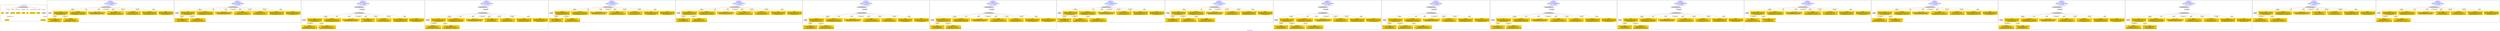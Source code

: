 digraph n0 {
fontcolor="blue"
remincross="true"
label="s29-gilcrease.csv"
subgraph cluster_0 {
label="1-correct model"
n2[style="filled",color="white",fillcolor="lightgray",label="CulturalHeritageObject1"];
n3[shape="plaintext",style="filled",fillcolor="gold",label="Dated"];
n4[style="filled",color="white",fillcolor="lightgray",label="Person1"];
n5[shape="plaintext",style="filled",fillcolor="gold",label="Description"];
n6[shape="plaintext",style="filled",fillcolor="gold",label="Dimensions"];
n7[shape="plaintext",style="filled",fillcolor="gold",label="Medium"];
n8[shape="plaintext",style="filled",fillcolor="gold",label="Title"];
n9[shape="plaintext",style="filled",fillcolor="gold",label="Object Number"];
n10[shape="plaintext",style="filled",fillcolor="gold",label="ObjectID"];
n11[style="filled",color="white",fillcolor="lightgray",label="Concept1"];
n12[shape="plaintext",style="filled",fillcolor="gold",label="Alpha Sort"];
n13[shape="plaintext",style="filled",fillcolor="gold",label="Classification"];
}
subgraph cluster_1 {
label="candidate 0\nlink coherence:1.0\nnode coherence:1.0\nconfidence:0.46921935868046977\nmapping score:0.6193694158564529\ncost:9.99979\n-precision:0.7-recall:0.64"
n15[style="filled",color="white",fillcolor="lightgray",label="CulturalHeritageObject1"];
n16[style="filled",color="white",fillcolor="lightgray",label="Person1"];
n17[shape="plaintext",style="filled",fillcolor="gold",label="Title\n[CulturalHeritageObject,description,0.34]\n[CulturalHeritageObject,title,0.314]\n[Person,biographicalInformation,0.263]\n[Concept,prefLabel,0.084]"];
n18[shape="plaintext",style="filled",fillcolor="gold",label="Dimensions\n[CulturalHeritageObject,extent,0.74]\n[CulturalHeritageObject,accessionNumber,0.112]\n[CulturalHeritageObject,description,0.08]\n[CulturalHeritageObject,medium,0.068]"];
n19[shape="plaintext",style="filled",fillcolor="gold",label="Object Number\n[CulturalHeritageObject,accessionNumber,0.521]\n[CulturalHeritageObject,extent,0.295]\n[Person,biographicalInformation,0.184]"];
n20[shape="plaintext",style="filled",fillcolor="gold",label="ObjectID\n[CulturalHeritageObject,created,0.443]\n[Person,dateOfDeath,0.314]\n[CulturalHeritageObject,accessionNumber,0.162]\n[CulturalHeritageObject,description,0.08]"];
n21[shape="plaintext",style="filled",fillcolor="gold",label="Dated\n[CulturalHeritageObject,created,0.364]\n[Person,dateOfBirth,0.3]\n[Person,dateOfDeath,0.246]\n[Person,biographicalInformation,0.091]"];
n22[shape="plaintext",style="filled",fillcolor="gold",label="Alpha Sort\n[Person,nameOfThePerson,0.472]\n[Document,classLink,0.221]\n[CulturalHeritageObject,provenance,0.176]\n[CulturalHeritageObject,description,0.132]"];
n23[shape="plaintext",style="filled",fillcolor="gold",label="Classification\n[Concept,prefLabel,0.321]\n[CulturalHeritageObject,provenance,0.272]\n[Document,classLink,0.219]\n[Person,biographicalInformation,0.188]"];
n24[shape="plaintext",style="filled",fillcolor="gold",label="Description\n[CulturalHeritageObject,description,0.374]\n[Person,biographicalInformation,0.255]\n[CulturalHeritageObject,title,0.234]\n[CulturalHeritageObject,medium,0.138]"];
n25[shape="plaintext",style="filled",fillcolor="gold",label="Medium\n[CulturalHeritageObject,medium,0.787]\n[CulturalHeritageObject,description,0.09]\n[Person,biographicalInformation,0.066]\n[Concept,prefLabel,0.057]"];
}
subgraph cluster_2 {
label="candidate 1\nlink coherence:1.0\nnode coherence:1.0\nconfidence:0.46921935868046977\nmapping score:0.6193694158564529\ncost:9.99999\n-precision:0.6-recall:0.55"
n27[style="filled",color="white",fillcolor="lightgray",label="CulturalHeritageObject1"];
n28[style="filled",color="white",fillcolor="lightgray",label="Person2"];
n29[shape="plaintext",style="filled",fillcolor="gold",label="Title\n[CulturalHeritageObject,description,0.34]\n[CulturalHeritageObject,title,0.314]\n[Person,biographicalInformation,0.263]\n[Concept,prefLabel,0.084]"];
n30[shape="plaintext",style="filled",fillcolor="gold",label="Dimensions\n[CulturalHeritageObject,extent,0.74]\n[CulturalHeritageObject,accessionNumber,0.112]\n[CulturalHeritageObject,description,0.08]\n[CulturalHeritageObject,medium,0.068]"];
n31[shape="plaintext",style="filled",fillcolor="gold",label="Object Number\n[CulturalHeritageObject,accessionNumber,0.521]\n[CulturalHeritageObject,extent,0.295]\n[Person,biographicalInformation,0.184]"];
n32[shape="plaintext",style="filled",fillcolor="gold",label="ObjectID\n[CulturalHeritageObject,created,0.443]\n[Person,dateOfDeath,0.314]\n[CulturalHeritageObject,accessionNumber,0.162]\n[CulturalHeritageObject,description,0.08]"];
n33[shape="plaintext",style="filled",fillcolor="gold",label="Dated\n[CulturalHeritageObject,created,0.364]\n[Person,dateOfBirth,0.3]\n[Person,dateOfDeath,0.246]\n[Person,biographicalInformation,0.091]"];
n34[shape="plaintext",style="filled",fillcolor="gold",label="Alpha Sort\n[Person,nameOfThePerson,0.472]\n[Document,classLink,0.221]\n[CulturalHeritageObject,provenance,0.176]\n[CulturalHeritageObject,description,0.132]"];
n35[shape="plaintext",style="filled",fillcolor="gold",label="Classification\n[Concept,prefLabel,0.321]\n[CulturalHeritageObject,provenance,0.272]\n[Document,classLink,0.219]\n[Person,biographicalInformation,0.188]"];
n36[shape="plaintext",style="filled",fillcolor="gold",label="Description\n[CulturalHeritageObject,description,0.374]\n[Person,biographicalInformation,0.255]\n[CulturalHeritageObject,title,0.234]\n[CulturalHeritageObject,medium,0.138]"];
n37[shape="plaintext",style="filled",fillcolor="gold",label="Medium\n[CulturalHeritageObject,medium,0.787]\n[CulturalHeritageObject,description,0.09]\n[Person,biographicalInformation,0.066]\n[Concept,prefLabel,0.057]"];
}
subgraph cluster_3 {
label="candidate 10\nlink coherence:1.0\nnode coherence:1.0\nconfidence:0.46197208492110775\nmapping score:0.6169536579366656\ncost:10.99962\n-precision:0.73-recall:0.73"
n39[style="filled",color="white",fillcolor="lightgray",label="CulturalHeritageObject1"];
n40[style="filled",color="white",fillcolor="lightgray",label="Person1"];
n41[style="filled",color="white",fillcolor="lightgray",label="EuropeanaAggregation1"];
n42[shape="plaintext",style="filled",fillcolor="gold",label="Title\n[CulturalHeritageObject,description,0.34]\n[CulturalHeritageObject,title,0.314]\n[Person,biographicalInformation,0.263]\n[Concept,prefLabel,0.084]"];
n43[shape="plaintext",style="filled",fillcolor="gold",label="Dimensions\n[CulturalHeritageObject,extent,0.74]\n[CulturalHeritageObject,accessionNumber,0.112]\n[CulturalHeritageObject,description,0.08]\n[CulturalHeritageObject,medium,0.068]"];
n44[shape="plaintext",style="filled",fillcolor="gold",label="Object Number\n[CulturalHeritageObject,accessionNumber,0.521]\n[CulturalHeritageObject,extent,0.295]\n[Person,biographicalInformation,0.184]"];
n45[shape="plaintext",style="filled",fillcolor="gold",label="Dated\n[CulturalHeritageObject,created,0.364]\n[Person,dateOfBirth,0.3]\n[Person,dateOfDeath,0.246]\n[Person,biographicalInformation,0.091]"];
n46[shape="plaintext",style="filled",fillcolor="gold",label="Alpha Sort\n[Person,nameOfThePerson,0.472]\n[Document,classLink,0.221]\n[CulturalHeritageObject,provenance,0.176]\n[CulturalHeritageObject,description,0.132]"];
n47[shape="plaintext",style="filled",fillcolor="gold",label="Classification\n[Concept,prefLabel,0.321]\n[CulturalHeritageObject,provenance,0.272]\n[Document,classLink,0.219]\n[Person,biographicalInformation,0.188]"];
n48[shape="plaintext",style="filled",fillcolor="gold",label="Description\n[CulturalHeritageObject,description,0.374]\n[Person,biographicalInformation,0.255]\n[CulturalHeritageObject,title,0.234]\n[CulturalHeritageObject,medium,0.138]"];
n49[shape="plaintext",style="filled",fillcolor="gold",label="Medium\n[CulturalHeritageObject,medium,0.787]\n[CulturalHeritageObject,description,0.09]\n[Person,biographicalInformation,0.066]\n[Concept,prefLabel,0.057]"];
n50[shape="plaintext",style="filled",fillcolor="gold",label="ObjectID\n[CulturalHeritageObject,created,0.443]\n[Person,dateOfDeath,0.314]\n[CulturalHeritageObject,accessionNumber,0.162]\n[CulturalHeritageObject,description,0.08]"];
}
subgraph cluster_4 {
label="candidate 11\nlink coherence:1.0\nnode coherence:1.0\nconfidence:0.46197208492110775\nmapping score:0.6169536579366656\ncost:10.99982\n-precision:0.64-recall:0.64"
n52[style="filled",color="white",fillcolor="lightgray",label="CulturalHeritageObject1"];
n53[style="filled",color="white",fillcolor="lightgray",label="Person2"];
n54[style="filled",color="white",fillcolor="lightgray",label="EuropeanaAggregation1"];
n55[shape="plaintext",style="filled",fillcolor="gold",label="Title\n[CulturalHeritageObject,description,0.34]\n[CulturalHeritageObject,title,0.314]\n[Person,biographicalInformation,0.263]\n[Concept,prefLabel,0.084]"];
n56[shape="plaintext",style="filled",fillcolor="gold",label="Dimensions\n[CulturalHeritageObject,extent,0.74]\n[CulturalHeritageObject,accessionNumber,0.112]\n[CulturalHeritageObject,description,0.08]\n[CulturalHeritageObject,medium,0.068]"];
n57[shape="plaintext",style="filled",fillcolor="gold",label="Object Number\n[CulturalHeritageObject,accessionNumber,0.521]\n[CulturalHeritageObject,extent,0.295]\n[Person,biographicalInformation,0.184]"];
n58[shape="plaintext",style="filled",fillcolor="gold",label="Dated\n[CulturalHeritageObject,created,0.364]\n[Person,dateOfBirth,0.3]\n[Person,dateOfDeath,0.246]\n[Person,biographicalInformation,0.091]"];
n59[shape="plaintext",style="filled",fillcolor="gold",label="Alpha Sort\n[Person,nameOfThePerson,0.472]\n[Document,classLink,0.221]\n[CulturalHeritageObject,provenance,0.176]\n[CulturalHeritageObject,description,0.132]"];
n60[shape="plaintext",style="filled",fillcolor="gold",label="Classification\n[Concept,prefLabel,0.321]\n[CulturalHeritageObject,provenance,0.272]\n[Document,classLink,0.219]\n[Person,biographicalInformation,0.188]"];
n61[shape="plaintext",style="filled",fillcolor="gold",label="Description\n[CulturalHeritageObject,description,0.374]\n[Person,biographicalInformation,0.255]\n[CulturalHeritageObject,title,0.234]\n[CulturalHeritageObject,medium,0.138]"];
n62[shape="plaintext",style="filled",fillcolor="gold",label="ObjectID\n[CulturalHeritageObject,created,0.443]\n[Person,dateOfDeath,0.314]\n[CulturalHeritageObject,accessionNumber,0.162]\n[CulturalHeritageObject,description,0.08]"];
n63[shape="plaintext",style="filled",fillcolor="gold",label="Medium\n[CulturalHeritageObject,medium,0.787]\n[CulturalHeritageObject,description,0.09]\n[Person,biographicalInformation,0.066]\n[Concept,prefLabel,0.057]"];
}
subgraph cluster_5 {
label="candidate 12\nlink coherence:1.0\nnode coherence:1.0\nconfidence:0.45648378528662675\nmapping score:0.6151242247251719\ncost:9.99979\n-precision:0.5-recall:0.45"
n65[style="filled",color="white",fillcolor="lightgray",label="CulturalHeritageObject1"];
n66[style="filled",color="white",fillcolor="lightgray",label="Person1"];
n67[shape="plaintext",style="filled",fillcolor="gold",label="Description\n[CulturalHeritageObject,description,0.374]\n[Person,biographicalInformation,0.255]\n[CulturalHeritageObject,title,0.234]\n[CulturalHeritageObject,medium,0.138]"];
n68[shape="plaintext",style="filled",fillcolor="gold",label="Dimensions\n[CulturalHeritageObject,extent,0.74]\n[CulturalHeritageObject,accessionNumber,0.112]\n[CulturalHeritageObject,description,0.08]\n[CulturalHeritageObject,medium,0.068]"];
n69[shape="plaintext",style="filled",fillcolor="gold",label="Object Number\n[CulturalHeritageObject,accessionNumber,0.521]\n[CulturalHeritageObject,extent,0.295]\n[Person,biographicalInformation,0.184]"];
n70[shape="plaintext",style="filled",fillcolor="gold",label="ObjectID\n[CulturalHeritageObject,created,0.443]\n[Person,dateOfDeath,0.314]\n[CulturalHeritageObject,accessionNumber,0.162]\n[CulturalHeritageObject,description,0.08]"];
n71[shape="plaintext",style="filled",fillcolor="gold",label="Dated\n[CulturalHeritageObject,created,0.364]\n[Person,dateOfBirth,0.3]\n[Person,dateOfDeath,0.246]\n[Person,biographicalInformation,0.091]"];
n72[shape="plaintext",style="filled",fillcolor="gold",label="Alpha Sort\n[Person,nameOfThePerson,0.472]\n[Document,classLink,0.221]\n[CulturalHeritageObject,provenance,0.176]\n[CulturalHeritageObject,description,0.132]"];
n73[shape="plaintext",style="filled",fillcolor="gold",label="Classification\n[Concept,prefLabel,0.321]\n[CulturalHeritageObject,provenance,0.272]\n[Document,classLink,0.219]\n[Person,biographicalInformation,0.188]"];
n74[shape="plaintext",style="filled",fillcolor="gold",label="Title\n[CulturalHeritageObject,description,0.34]\n[CulturalHeritageObject,title,0.314]\n[Person,biographicalInformation,0.263]\n[Concept,prefLabel,0.084]"];
n75[shape="plaintext",style="filled",fillcolor="gold",label="Medium\n[CulturalHeritageObject,medium,0.787]\n[CulturalHeritageObject,description,0.09]\n[Person,biographicalInformation,0.066]\n[Concept,prefLabel,0.057]"];
}
subgraph cluster_6 {
label="candidate 13\nlink coherence:1.0\nnode coherence:1.0\nconfidence:0.45648378528662675\nmapping score:0.6151242247251719\ncost:9.99999\n-precision:0.4-recall:0.36"
n77[style="filled",color="white",fillcolor="lightgray",label="CulturalHeritageObject1"];
n78[style="filled",color="white",fillcolor="lightgray",label="Person2"];
n79[shape="plaintext",style="filled",fillcolor="gold",label="Description\n[CulturalHeritageObject,description,0.374]\n[Person,biographicalInformation,0.255]\n[CulturalHeritageObject,title,0.234]\n[CulturalHeritageObject,medium,0.138]"];
n80[shape="plaintext",style="filled",fillcolor="gold",label="Dimensions\n[CulturalHeritageObject,extent,0.74]\n[CulturalHeritageObject,accessionNumber,0.112]\n[CulturalHeritageObject,description,0.08]\n[CulturalHeritageObject,medium,0.068]"];
n81[shape="plaintext",style="filled",fillcolor="gold",label="Object Number\n[CulturalHeritageObject,accessionNumber,0.521]\n[CulturalHeritageObject,extent,0.295]\n[Person,biographicalInformation,0.184]"];
n82[shape="plaintext",style="filled",fillcolor="gold",label="ObjectID\n[CulturalHeritageObject,created,0.443]\n[Person,dateOfDeath,0.314]\n[CulturalHeritageObject,accessionNumber,0.162]\n[CulturalHeritageObject,description,0.08]"];
n83[shape="plaintext",style="filled",fillcolor="gold",label="Dated\n[CulturalHeritageObject,created,0.364]\n[Person,dateOfBirth,0.3]\n[Person,dateOfDeath,0.246]\n[Person,biographicalInformation,0.091]"];
n84[shape="plaintext",style="filled",fillcolor="gold",label="Alpha Sort\n[Person,nameOfThePerson,0.472]\n[Document,classLink,0.221]\n[CulturalHeritageObject,provenance,0.176]\n[CulturalHeritageObject,description,0.132]"];
n85[shape="plaintext",style="filled",fillcolor="gold",label="Classification\n[Concept,prefLabel,0.321]\n[CulturalHeritageObject,provenance,0.272]\n[Document,classLink,0.219]\n[Person,biographicalInformation,0.188]"];
n86[shape="plaintext",style="filled",fillcolor="gold",label="Title\n[CulturalHeritageObject,description,0.34]\n[CulturalHeritageObject,title,0.314]\n[Person,biographicalInformation,0.263]\n[Concept,prefLabel,0.084]"];
n87[shape="plaintext",style="filled",fillcolor="gold",label="Medium\n[CulturalHeritageObject,medium,0.787]\n[CulturalHeritageObject,description,0.09]\n[Person,biographicalInformation,0.066]\n[Concept,prefLabel,0.057]"];
}
subgraph cluster_7 {
label="candidate 14\nlink coherence:1.0\nnode coherence:1.0\nconfidence:0.45648378528662675\nmapping score:0.6151242247251719\ncost:10.99962\n-precision:0.45-recall:0.45"
n89[style="filled",color="white",fillcolor="lightgray",label="CulturalHeritageObject1"];
n90[style="filled",color="white",fillcolor="lightgray",label="Person1"];
n91[style="filled",color="white",fillcolor="lightgray",label="EuropeanaAggregation1"];
n92[shape="plaintext",style="filled",fillcolor="gold",label="Description\n[CulturalHeritageObject,description,0.374]\n[Person,biographicalInformation,0.255]\n[CulturalHeritageObject,title,0.234]\n[CulturalHeritageObject,medium,0.138]"];
n93[shape="plaintext",style="filled",fillcolor="gold",label="Dimensions\n[CulturalHeritageObject,extent,0.74]\n[CulturalHeritageObject,accessionNumber,0.112]\n[CulturalHeritageObject,description,0.08]\n[CulturalHeritageObject,medium,0.068]"];
n94[shape="plaintext",style="filled",fillcolor="gold",label="Object Number\n[CulturalHeritageObject,accessionNumber,0.521]\n[CulturalHeritageObject,extent,0.295]\n[Person,biographicalInformation,0.184]"];
n95[shape="plaintext",style="filled",fillcolor="gold",label="ObjectID\n[CulturalHeritageObject,created,0.443]\n[Person,dateOfDeath,0.314]\n[CulturalHeritageObject,accessionNumber,0.162]\n[CulturalHeritageObject,description,0.08]"];
n96[shape="plaintext",style="filled",fillcolor="gold",label="Dated\n[CulturalHeritageObject,created,0.364]\n[Person,dateOfBirth,0.3]\n[Person,dateOfDeath,0.246]\n[Person,biographicalInformation,0.091]"];
n97[shape="plaintext",style="filled",fillcolor="gold",label="Alpha Sort\n[Person,nameOfThePerson,0.472]\n[Document,classLink,0.221]\n[CulturalHeritageObject,provenance,0.176]\n[CulturalHeritageObject,description,0.132]"];
n98[shape="plaintext",style="filled",fillcolor="gold",label="Classification\n[Concept,prefLabel,0.321]\n[CulturalHeritageObject,provenance,0.272]\n[Document,classLink,0.219]\n[Person,biographicalInformation,0.188]"];
n99[shape="plaintext",style="filled",fillcolor="gold",label="Title\n[CulturalHeritageObject,description,0.34]\n[CulturalHeritageObject,title,0.314]\n[Person,biographicalInformation,0.263]\n[Concept,prefLabel,0.084]"];
n100[shape="plaintext",style="filled",fillcolor="gold",label="Medium\n[CulturalHeritageObject,medium,0.787]\n[CulturalHeritageObject,description,0.09]\n[Person,biographicalInformation,0.066]\n[Concept,prefLabel,0.057]"];
}
subgraph cluster_8 {
label="candidate 15\nlink coherence:1.0\nnode coherence:1.0\nconfidence:0.45648378528662675\nmapping score:0.6151242247251719\ncost:10.99982\n-precision:0.36-recall:0.36"
n102[style="filled",color="white",fillcolor="lightgray",label="CulturalHeritageObject1"];
n103[style="filled",color="white",fillcolor="lightgray",label="Person2"];
n104[style="filled",color="white",fillcolor="lightgray",label="EuropeanaAggregation1"];
n105[shape="plaintext",style="filled",fillcolor="gold",label="Description\n[CulturalHeritageObject,description,0.374]\n[Person,biographicalInformation,0.255]\n[CulturalHeritageObject,title,0.234]\n[CulturalHeritageObject,medium,0.138]"];
n106[shape="plaintext",style="filled",fillcolor="gold",label="Dimensions\n[CulturalHeritageObject,extent,0.74]\n[CulturalHeritageObject,accessionNumber,0.112]\n[CulturalHeritageObject,description,0.08]\n[CulturalHeritageObject,medium,0.068]"];
n107[shape="plaintext",style="filled",fillcolor="gold",label="Object Number\n[CulturalHeritageObject,accessionNumber,0.521]\n[CulturalHeritageObject,extent,0.295]\n[Person,biographicalInformation,0.184]"];
n108[shape="plaintext",style="filled",fillcolor="gold",label="ObjectID\n[CulturalHeritageObject,created,0.443]\n[Person,dateOfDeath,0.314]\n[CulturalHeritageObject,accessionNumber,0.162]\n[CulturalHeritageObject,description,0.08]"];
n109[shape="plaintext",style="filled",fillcolor="gold",label="Dated\n[CulturalHeritageObject,created,0.364]\n[Person,dateOfBirth,0.3]\n[Person,dateOfDeath,0.246]\n[Person,biographicalInformation,0.091]"];
n110[shape="plaintext",style="filled",fillcolor="gold",label="Alpha Sort\n[Person,nameOfThePerson,0.472]\n[Document,classLink,0.221]\n[CulturalHeritageObject,provenance,0.176]\n[CulturalHeritageObject,description,0.132]"];
n111[shape="plaintext",style="filled",fillcolor="gold",label="Classification\n[Concept,prefLabel,0.321]\n[CulturalHeritageObject,provenance,0.272]\n[Document,classLink,0.219]\n[Person,biographicalInformation,0.188]"];
n112[shape="plaintext",style="filled",fillcolor="gold",label="Title\n[CulturalHeritageObject,description,0.34]\n[CulturalHeritageObject,title,0.314]\n[Person,biographicalInformation,0.263]\n[Concept,prefLabel,0.084]"];
n113[shape="plaintext",style="filled",fillcolor="gold",label="Medium\n[CulturalHeritageObject,medium,0.787]\n[CulturalHeritageObject,description,0.09]\n[Person,biographicalInformation,0.066]\n[Concept,prefLabel,0.057]"];
}
subgraph cluster_9 {
label="candidate 16\nlink coherence:1.0\nnode coherence:1.0\nconfidence:0.4549116629022024\nmapping score:0.6146001839303638\ncost:9.99979\n-precision:0.7-recall:0.64"
n115[style="filled",color="white",fillcolor="lightgray",label="CulturalHeritageObject1"];
n116[style="filled",color="white",fillcolor="lightgray",label="Person1"];
n117[shape="plaintext",style="filled",fillcolor="gold",label="Title\n[CulturalHeritageObject,description,0.34]\n[CulturalHeritageObject,title,0.314]\n[Person,biographicalInformation,0.263]\n[Concept,prefLabel,0.084]"];
n118[shape="plaintext",style="filled",fillcolor="gold",label="Dimensions\n[CulturalHeritageObject,extent,0.74]\n[CulturalHeritageObject,accessionNumber,0.112]\n[CulturalHeritageObject,description,0.08]\n[CulturalHeritageObject,medium,0.068]"];
n119[shape="plaintext",style="filled",fillcolor="gold",label="Object Number\n[CulturalHeritageObject,accessionNumber,0.521]\n[CulturalHeritageObject,extent,0.295]\n[Person,biographicalInformation,0.184]"];
n120[shape="plaintext",style="filled",fillcolor="gold",label="Dated\n[CulturalHeritageObject,created,0.364]\n[Person,dateOfBirth,0.3]\n[Person,dateOfDeath,0.246]\n[Person,biographicalInformation,0.091]"];
n121[shape="plaintext",style="filled",fillcolor="gold",label="Alpha Sort\n[Person,nameOfThePerson,0.472]\n[Document,classLink,0.221]\n[CulturalHeritageObject,provenance,0.176]\n[CulturalHeritageObject,description,0.132]"];
n122[shape="plaintext",style="filled",fillcolor="gold",label="Classification\n[Concept,prefLabel,0.321]\n[CulturalHeritageObject,provenance,0.272]\n[Document,classLink,0.219]\n[Person,biographicalInformation,0.188]"];
n123[shape="plaintext",style="filled",fillcolor="gold",label="Description\n[CulturalHeritageObject,description,0.374]\n[Person,biographicalInformation,0.255]\n[CulturalHeritageObject,title,0.234]\n[CulturalHeritageObject,medium,0.138]"];
n124[shape="plaintext",style="filled",fillcolor="gold",label="Medium\n[CulturalHeritageObject,medium,0.787]\n[CulturalHeritageObject,description,0.09]\n[Person,biographicalInformation,0.066]\n[Concept,prefLabel,0.057]"];
n125[shape="plaintext",style="filled",fillcolor="gold",label="ObjectID\n[CulturalHeritageObject,created,0.443]\n[Person,dateOfDeath,0.314]\n[CulturalHeritageObject,accessionNumber,0.162]\n[CulturalHeritageObject,description,0.08]"];
}
subgraph cluster_10 {
label="candidate 17\nlink coherence:1.0\nnode coherence:1.0\nconfidence:0.4549116629022024\nmapping score:0.6146001839303638\ncost:9.99999\n-precision:0.6-recall:0.55"
n127[style="filled",color="white",fillcolor="lightgray",label="CulturalHeritageObject1"];
n128[style="filled",color="white",fillcolor="lightgray",label="Person2"];
n129[shape="plaintext",style="filled",fillcolor="gold",label="Title\n[CulturalHeritageObject,description,0.34]\n[CulturalHeritageObject,title,0.314]\n[Person,biographicalInformation,0.263]\n[Concept,prefLabel,0.084]"];
n130[shape="plaintext",style="filled",fillcolor="gold",label="Dimensions\n[CulturalHeritageObject,extent,0.74]\n[CulturalHeritageObject,accessionNumber,0.112]\n[CulturalHeritageObject,description,0.08]\n[CulturalHeritageObject,medium,0.068]"];
n131[shape="plaintext",style="filled",fillcolor="gold",label="Object Number\n[CulturalHeritageObject,accessionNumber,0.521]\n[CulturalHeritageObject,extent,0.295]\n[Person,biographicalInformation,0.184]"];
n132[shape="plaintext",style="filled",fillcolor="gold",label="Dated\n[CulturalHeritageObject,created,0.364]\n[Person,dateOfBirth,0.3]\n[Person,dateOfDeath,0.246]\n[Person,biographicalInformation,0.091]"];
n133[shape="plaintext",style="filled",fillcolor="gold",label="Alpha Sort\n[Person,nameOfThePerson,0.472]\n[Document,classLink,0.221]\n[CulturalHeritageObject,provenance,0.176]\n[CulturalHeritageObject,description,0.132]"];
n134[shape="plaintext",style="filled",fillcolor="gold",label="Classification\n[Concept,prefLabel,0.321]\n[CulturalHeritageObject,provenance,0.272]\n[Document,classLink,0.219]\n[Person,biographicalInformation,0.188]"];
n135[shape="plaintext",style="filled",fillcolor="gold",label="Description\n[CulturalHeritageObject,description,0.374]\n[Person,biographicalInformation,0.255]\n[CulturalHeritageObject,title,0.234]\n[CulturalHeritageObject,medium,0.138]"];
n136[shape="plaintext",style="filled",fillcolor="gold",label="ObjectID\n[CulturalHeritageObject,created,0.443]\n[Person,dateOfDeath,0.314]\n[CulturalHeritageObject,accessionNumber,0.162]\n[CulturalHeritageObject,description,0.08]"];
n137[shape="plaintext",style="filled",fillcolor="gold",label="Medium\n[CulturalHeritageObject,medium,0.787]\n[CulturalHeritageObject,description,0.09]\n[Person,biographicalInformation,0.066]\n[Concept,prefLabel,0.057]"];
}
subgraph cluster_11 {
label="candidate 18\nlink coherence:1.0\nnode coherence:1.0\nconfidence:0.4549116629022024\nmapping score:0.6146001839303638\ncost:10.99962\n-precision:0.64-recall:0.64"
n139[style="filled",color="white",fillcolor="lightgray",label="CulturalHeritageObject1"];
n140[style="filled",color="white",fillcolor="lightgray",label="Person1"];
n141[style="filled",color="white",fillcolor="lightgray",label="EuropeanaAggregation1"];
n142[shape="plaintext",style="filled",fillcolor="gold",label="Title\n[CulturalHeritageObject,description,0.34]\n[CulturalHeritageObject,title,0.314]\n[Person,biographicalInformation,0.263]\n[Concept,prefLabel,0.084]"];
n143[shape="plaintext",style="filled",fillcolor="gold",label="Dimensions\n[CulturalHeritageObject,extent,0.74]\n[CulturalHeritageObject,accessionNumber,0.112]\n[CulturalHeritageObject,description,0.08]\n[CulturalHeritageObject,medium,0.068]"];
n144[shape="plaintext",style="filled",fillcolor="gold",label="Object Number\n[CulturalHeritageObject,accessionNumber,0.521]\n[CulturalHeritageObject,extent,0.295]\n[Person,biographicalInformation,0.184]"];
n145[shape="plaintext",style="filled",fillcolor="gold",label="Dated\n[CulturalHeritageObject,created,0.364]\n[Person,dateOfBirth,0.3]\n[Person,dateOfDeath,0.246]\n[Person,biographicalInformation,0.091]"];
n146[shape="plaintext",style="filled",fillcolor="gold",label="Alpha Sort\n[Person,nameOfThePerson,0.472]\n[Document,classLink,0.221]\n[CulturalHeritageObject,provenance,0.176]\n[CulturalHeritageObject,description,0.132]"];
n147[shape="plaintext",style="filled",fillcolor="gold",label="Classification\n[Concept,prefLabel,0.321]\n[CulturalHeritageObject,provenance,0.272]\n[Document,classLink,0.219]\n[Person,biographicalInformation,0.188]"];
n148[shape="plaintext",style="filled",fillcolor="gold",label="Description\n[CulturalHeritageObject,description,0.374]\n[Person,biographicalInformation,0.255]\n[CulturalHeritageObject,title,0.234]\n[CulturalHeritageObject,medium,0.138]"];
n149[shape="plaintext",style="filled",fillcolor="gold",label="Medium\n[CulturalHeritageObject,medium,0.787]\n[CulturalHeritageObject,description,0.09]\n[Person,biographicalInformation,0.066]\n[Concept,prefLabel,0.057]"];
n150[shape="plaintext",style="filled",fillcolor="gold",label="ObjectID\n[CulturalHeritageObject,created,0.443]\n[Person,dateOfDeath,0.314]\n[CulturalHeritageObject,accessionNumber,0.162]\n[CulturalHeritageObject,description,0.08]"];
}
subgraph cluster_12 {
label="candidate 19\nlink coherence:1.0\nnode coherence:1.0\nconfidence:0.4549116629022024\nmapping score:0.6146001839303638\ncost:10.99982\n-precision:0.55-recall:0.55"
n152[style="filled",color="white",fillcolor="lightgray",label="CulturalHeritageObject1"];
n153[style="filled",color="white",fillcolor="lightgray",label="Person2"];
n154[style="filled",color="white",fillcolor="lightgray",label="EuropeanaAggregation1"];
n155[shape="plaintext",style="filled",fillcolor="gold",label="Title\n[CulturalHeritageObject,description,0.34]\n[CulturalHeritageObject,title,0.314]\n[Person,biographicalInformation,0.263]\n[Concept,prefLabel,0.084]"];
n156[shape="plaintext",style="filled",fillcolor="gold",label="Dimensions\n[CulturalHeritageObject,extent,0.74]\n[CulturalHeritageObject,accessionNumber,0.112]\n[CulturalHeritageObject,description,0.08]\n[CulturalHeritageObject,medium,0.068]"];
n157[shape="plaintext",style="filled",fillcolor="gold",label="Object Number\n[CulturalHeritageObject,accessionNumber,0.521]\n[CulturalHeritageObject,extent,0.295]\n[Person,biographicalInformation,0.184]"];
n158[shape="plaintext",style="filled",fillcolor="gold",label="Dated\n[CulturalHeritageObject,created,0.364]\n[Person,dateOfBirth,0.3]\n[Person,dateOfDeath,0.246]\n[Person,biographicalInformation,0.091]"];
n159[shape="plaintext",style="filled",fillcolor="gold",label="Alpha Sort\n[Person,nameOfThePerson,0.472]\n[Document,classLink,0.221]\n[CulturalHeritageObject,provenance,0.176]\n[CulturalHeritageObject,description,0.132]"];
n160[shape="plaintext",style="filled",fillcolor="gold",label="Classification\n[Concept,prefLabel,0.321]\n[CulturalHeritageObject,provenance,0.272]\n[Document,classLink,0.219]\n[Person,biographicalInformation,0.188]"];
n161[shape="plaintext",style="filled",fillcolor="gold",label="Description\n[CulturalHeritageObject,description,0.374]\n[Person,biographicalInformation,0.255]\n[CulturalHeritageObject,title,0.234]\n[CulturalHeritageObject,medium,0.138]"];
n162[shape="plaintext",style="filled",fillcolor="gold",label="ObjectID\n[CulturalHeritageObject,created,0.443]\n[Person,dateOfDeath,0.314]\n[CulturalHeritageObject,accessionNumber,0.162]\n[CulturalHeritageObject,description,0.08]"];
n163[shape="plaintext",style="filled",fillcolor="gold",label="Medium\n[CulturalHeritageObject,medium,0.787]\n[CulturalHeritageObject,description,0.09]\n[Person,biographicalInformation,0.066]\n[Concept,prefLabel,0.057]"];
}
subgraph cluster_13 {
label="candidate 2\nlink coherence:1.0\nnode coherence:1.0\nconfidence:0.46921935868046977\nmapping score:0.6193694158564529\ncost:10.99962\n-precision:0.64-recall:0.64"
n165[style="filled",color="white",fillcolor="lightgray",label="CulturalHeritageObject1"];
n166[style="filled",color="white",fillcolor="lightgray",label="Person1"];
n167[style="filled",color="white",fillcolor="lightgray",label="EuropeanaAggregation1"];
n168[shape="plaintext",style="filled",fillcolor="gold",label="Title\n[CulturalHeritageObject,description,0.34]\n[CulturalHeritageObject,title,0.314]\n[Person,biographicalInformation,0.263]\n[Concept,prefLabel,0.084]"];
n169[shape="plaintext",style="filled",fillcolor="gold",label="Dimensions\n[CulturalHeritageObject,extent,0.74]\n[CulturalHeritageObject,accessionNumber,0.112]\n[CulturalHeritageObject,description,0.08]\n[CulturalHeritageObject,medium,0.068]"];
n170[shape="plaintext",style="filled",fillcolor="gold",label="Object Number\n[CulturalHeritageObject,accessionNumber,0.521]\n[CulturalHeritageObject,extent,0.295]\n[Person,biographicalInformation,0.184]"];
n171[shape="plaintext",style="filled",fillcolor="gold",label="ObjectID\n[CulturalHeritageObject,created,0.443]\n[Person,dateOfDeath,0.314]\n[CulturalHeritageObject,accessionNumber,0.162]\n[CulturalHeritageObject,description,0.08]"];
n172[shape="plaintext",style="filled",fillcolor="gold",label="Dated\n[CulturalHeritageObject,created,0.364]\n[Person,dateOfBirth,0.3]\n[Person,dateOfDeath,0.246]\n[Person,biographicalInformation,0.091]"];
n173[shape="plaintext",style="filled",fillcolor="gold",label="Alpha Sort\n[Person,nameOfThePerson,0.472]\n[Document,classLink,0.221]\n[CulturalHeritageObject,provenance,0.176]\n[CulturalHeritageObject,description,0.132]"];
n174[shape="plaintext",style="filled",fillcolor="gold",label="Classification\n[Concept,prefLabel,0.321]\n[CulturalHeritageObject,provenance,0.272]\n[Document,classLink,0.219]\n[Person,biographicalInformation,0.188]"];
n175[shape="plaintext",style="filled",fillcolor="gold",label="Description\n[CulturalHeritageObject,description,0.374]\n[Person,biographicalInformation,0.255]\n[CulturalHeritageObject,title,0.234]\n[CulturalHeritageObject,medium,0.138]"];
n176[shape="plaintext",style="filled",fillcolor="gold",label="Medium\n[CulturalHeritageObject,medium,0.787]\n[CulturalHeritageObject,description,0.09]\n[Person,biographicalInformation,0.066]\n[Concept,prefLabel,0.057]"];
}
subgraph cluster_14 {
label="candidate 3\nlink coherence:1.0\nnode coherence:1.0\nconfidence:0.46921935868046977\nmapping score:0.6193694158564529\ncost:10.99982\n-precision:0.55-recall:0.55"
n178[style="filled",color="white",fillcolor="lightgray",label="CulturalHeritageObject1"];
n179[style="filled",color="white",fillcolor="lightgray",label="Person2"];
n180[style="filled",color="white",fillcolor="lightgray",label="EuropeanaAggregation1"];
n181[shape="plaintext",style="filled",fillcolor="gold",label="Title\n[CulturalHeritageObject,description,0.34]\n[CulturalHeritageObject,title,0.314]\n[Person,biographicalInformation,0.263]\n[Concept,prefLabel,0.084]"];
n182[shape="plaintext",style="filled",fillcolor="gold",label="Dimensions\n[CulturalHeritageObject,extent,0.74]\n[CulturalHeritageObject,accessionNumber,0.112]\n[CulturalHeritageObject,description,0.08]\n[CulturalHeritageObject,medium,0.068]"];
n183[shape="plaintext",style="filled",fillcolor="gold",label="Object Number\n[CulturalHeritageObject,accessionNumber,0.521]\n[CulturalHeritageObject,extent,0.295]\n[Person,biographicalInformation,0.184]"];
n184[shape="plaintext",style="filled",fillcolor="gold",label="ObjectID\n[CulturalHeritageObject,created,0.443]\n[Person,dateOfDeath,0.314]\n[CulturalHeritageObject,accessionNumber,0.162]\n[CulturalHeritageObject,description,0.08]"];
n185[shape="plaintext",style="filled",fillcolor="gold",label="Dated\n[CulturalHeritageObject,created,0.364]\n[Person,dateOfBirth,0.3]\n[Person,dateOfDeath,0.246]\n[Person,biographicalInformation,0.091]"];
n186[shape="plaintext",style="filled",fillcolor="gold",label="Alpha Sort\n[Person,nameOfThePerson,0.472]\n[Document,classLink,0.221]\n[CulturalHeritageObject,provenance,0.176]\n[CulturalHeritageObject,description,0.132]"];
n187[shape="plaintext",style="filled",fillcolor="gold",label="Classification\n[Concept,prefLabel,0.321]\n[CulturalHeritageObject,provenance,0.272]\n[Document,classLink,0.219]\n[Person,biographicalInformation,0.188]"];
n188[shape="plaintext",style="filled",fillcolor="gold",label="Description\n[CulturalHeritageObject,description,0.374]\n[Person,biographicalInformation,0.255]\n[CulturalHeritageObject,title,0.234]\n[CulturalHeritageObject,medium,0.138]"];
n189[shape="plaintext",style="filled",fillcolor="gold",label="Medium\n[CulturalHeritageObject,medium,0.787]\n[CulturalHeritageObject,description,0.09]\n[Person,biographicalInformation,0.066]\n[Concept,prefLabel,0.057]"];
}
subgraph cluster_15 {
label="candidate 4\nlink coherence:1.0\nnode coherence:1.0\nconfidence:0.46316298371155323\nmapping score:0.6173506242001473\ncost:9.99979\n-precision:0.7-recall:0.64"
n191[style="filled",color="white",fillcolor="lightgray",label="CulturalHeritageObject1"];
n192[style="filled",color="white",fillcolor="lightgray",label="Person1"];
n193[shape="plaintext",style="filled",fillcolor="gold",label="Title\n[CulturalHeritageObject,description,0.34]\n[CulturalHeritageObject,title,0.314]\n[Person,biographicalInformation,0.263]\n[Concept,prefLabel,0.084]"];
n194[shape="plaintext",style="filled",fillcolor="gold",label="Dimensions\n[CulturalHeritageObject,extent,0.74]\n[CulturalHeritageObject,accessionNumber,0.112]\n[CulturalHeritageObject,description,0.08]\n[CulturalHeritageObject,medium,0.068]"];
n195[shape="plaintext",style="filled",fillcolor="gold",label="Object Number\n[CulturalHeritageObject,accessionNumber,0.521]\n[CulturalHeritageObject,extent,0.295]\n[Person,biographicalInformation,0.184]"];
n196[shape="plaintext",style="filled",fillcolor="gold",label="ObjectID\n[CulturalHeritageObject,created,0.443]\n[Person,dateOfDeath,0.314]\n[CulturalHeritageObject,accessionNumber,0.162]\n[CulturalHeritageObject,description,0.08]"];
n197[shape="plaintext",style="filled",fillcolor="gold",label="Alpha Sort\n[Person,nameOfThePerson,0.472]\n[Document,classLink,0.221]\n[CulturalHeritageObject,provenance,0.176]\n[CulturalHeritageObject,description,0.132]"];
n198[shape="plaintext",style="filled",fillcolor="gold",label="Classification\n[Concept,prefLabel,0.321]\n[CulturalHeritageObject,provenance,0.272]\n[Document,classLink,0.219]\n[Person,biographicalInformation,0.188]"];
n199[shape="plaintext",style="filled",fillcolor="gold",label="Description\n[CulturalHeritageObject,description,0.374]\n[Person,biographicalInformation,0.255]\n[CulturalHeritageObject,title,0.234]\n[CulturalHeritageObject,medium,0.138]"];
n200[shape="plaintext",style="filled",fillcolor="gold",label="Medium\n[CulturalHeritageObject,medium,0.787]\n[CulturalHeritageObject,description,0.09]\n[Person,biographicalInformation,0.066]\n[Concept,prefLabel,0.057]"];
n201[shape="plaintext",style="filled",fillcolor="gold",label="Dated\n[CulturalHeritageObject,created,0.364]\n[Person,dateOfBirth,0.3]\n[Person,dateOfDeath,0.246]\n[Person,biographicalInformation,0.091]"];
}
subgraph cluster_16 {
label="candidate 5\nlink coherence:1.0\nnode coherence:1.0\nconfidence:0.46316298371155323\nmapping score:0.6173506242001473\ncost:9.99999\n-precision:0.6-recall:0.55"
n203[style="filled",color="white",fillcolor="lightgray",label="CulturalHeritageObject1"];
n204[style="filled",color="white",fillcolor="lightgray",label="Person2"];
n205[shape="plaintext",style="filled",fillcolor="gold",label="Title\n[CulturalHeritageObject,description,0.34]\n[CulturalHeritageObject,title,0.314]\n[Person,biographicalInformation,0.263]\n[Concept,prefLabel,0.084]"];
n206[shape="plaintext",style="filled",fillcolor="gold",label="Dimensions\n[CulturalHeritageObject,extent,0.74]\n[CulturalHeritageObject,accessionNumber,0.112]\n[CulturalHeritageObject,description,0.08]\n[CulturalHeritageObject,medium,0.068]"];
n207[shape="plaintext",style="filled",fillcolor="gold",label="Object Number\n[CulturalHeritageObject,accessionNumber,0.521]\n[CulturalHeritageObject,extent,0.295]\n[Person,biographicalInformation,0.184]"];
n208[shape="plaintext",style="filled",fillcolor="gold",label="ObjectID\n[CulturalHeritageObject,created,0.443]\n[Person,dateOfDeath,0.314]\n[CulturalHeritageObject,accessionNumber,0.162]\n[CulturalHeritageObject,description,0.08]"];
n209[shape="plaintext",style="filled",fillcolor="gold",label="Alpha Sort\n[Person,nameOfThePerson,0.472]\n[Document,classLink,0.221]\n[CulturalHeritageObject,provenance,0.176]\n[CulturalHeritageObject,description,0.132]"];
n210[shape="plaintext",style="filled",fillcolor="gold",label="Classification\n[Concept,prefLabel,0.321]\n[CulturalHeritageObject,provenance,0.272]\n[Document,classLink,0.219]\n[Person,biographicalInformation,0.188]"];
n211[shape="plaintext",style="filled",fillcolor="gold",label="Description\n[CulturalHeritageObject,description,0.374]\n[Person,biographicalInformation,0.255]\n[CulturalHeritageObject,title,0.234]\n[CulturalHeritageObject,medium,0.138]"];
n212[shape="plaintext",style="filled",fillcolor="gold",label="Dated\n[CulturalHeritageObject,created,0.364]\n[Person,dateOfBirth,0.3]\n[Person,dateOfDeath,0.246]\n[Person,biographicalInformation,0.091]"];
n213[shape="plaintext",style="filled",fillcolor="gold",label="Medium\n[CulturalHeritageObject,medium,0.787]\n[CulturalHeritageObject,description,0.09]\n[Person,biographicalInformation,0.066]\n[Concept,prefLabel,0.057]"];
}
subgraph cluster_17 {
label="candidate 6\nlink coherence:1.0\nnode coherence:1.0\nconfidence:0.46316298371155323\nmapping score:0.6173506242001473\ncost:10.99962\n-precision:0.64-recall:0.64"
n215[style="filled",color="white",fillcolor="lightgray",label="CulturalHeritageObject1"];
n216[style="filled",color="white",fillcolor="lightgray",label="Person1"];
n217[style="filled",color="white",fillcolor="lightgray",label="EuropeanaAggregation1"];
n218[shape="plaintext",style="filled",fillcolor="gold",label="Title\n[CulturalHeritageObject,description,0.34]\n[CulturalHeritageObject,title,0.314]\n[Person,biographicalInformation,0.263]\n[Concept,prefLabel,0.084]"];
n219[shape="plaintext",style="filled",fillcolor="gold",label="Dimensions\n[CulturalHeritageObject,extent,0.74]\n[CulturalHeritageObject,accessionNumber,0.112]\n[CulturalHeritageObject,description,0.08]\n[CulturalHeritageObject,medium,0.068]"];
n220[shape="plaintext",style="filled",fillcolor="gold",label="Object Number\n[CulturalHeritageObject,accessionNumber,0.521]\n[CulturalHeritageObject,extent,0.295]\n[Person,biographicalInformation,0.184]"];
n221[shape="plaintext",style="filled",fillcolor="gold",label="ObjectID\n[CulturalHeritageObject,created,0.443]\n[Person,dateOfDeath,0.314]\n[CulturalHeritageObject,accessionNumber,0.162]\n[CulturalHeritageObject,description,0.08]"];
n222[shape="plaintext",style="filled",fillcolor="gold",label="Alpha Sort\n[Person,nameOfThePerson,0.472]\n[Document,classLink,0.221]\n[CulturalHeritageObject,provenance,0.176]\n[CulturalHeritageObject,description,0.132]"];
n223[shape="plaintext",style="filled",fillcolor="gold",label="Classification\n[Concept,prefLabel,0.321]\n[CulturalHeritageObject,provenance,0.272]\n[Document,classLink,0.219]\n[Person,biographicalInformation,0.188]"];
n224[shape="plaintext",style="filled",fillcolor="gold",label="Description\n[CulturalHeritageObject,description,0.374]\n[Person,biographicalInformation,0.255]\n[CulturalHeritageObject,title,0.234]\n[CulturalHeritageObject,medium,0.138]"];
n225[shape="plaintext",style="filled",fillcolor="gold",label="Medium\n[CulturalHeritageObject,medium,0.787]\n[CulturalHeritageObject,description,0.09]\n[Person,biographicalInformation,0.066]\n[Concept,prefLabel,0.057]"];
n226[shape="plaintext",style="filled",fillcolor="gold",label="Dated\n[CulturalHeritageObject,created,0.364]\n[Person,dateOfBirth,0.3]\n[Person,dateOfDeath,0.246]\n[Person,biographicalInformation,0.091]"];
}
subgraph cluster_18 {
label="candidate 7\nlink coherence:1.0\nnode coherence:1.0\nconfidence:0.46316298371155323\nmapping score:0.6173506242001473\ncost:10.99982\n-precision:0.55-recall:0.55"
n228[style="filled",color="white",fillcolor="lightgray",label="CulturalHeritageObject1"];
n229[style="filled",color="white",fillcolor="lightgray",label="Person2"];
n230[style="filled",color="white",fillcolor="lightgray",label="EuropeanaAggregation1"];
n231[shape="plaintext",style="filled",fillcolor="gold",label="Title\n[CulturalHeritageObject,description,0.34]\n[CulturalHeritageObject,title,0.314]\n[Person,biographicalInformation,0.263]\n[Concept,prefLabel,0.084]"];
n232[shape="plaintext",style="filled",fillcolor="gold",label="Dimensions\n[CulturalHeritageObject,extent,0.74]\n[CulturalHeritageObject,accessionNumber,0.112]\n[CulturalHeritageObject,description,0.08]\n[CulturalHeritageObject,medium,0.068]"];
n233[shape="plaintext",style="filled",fillcolor="gold",label="Object Number\n[CulturalHeritageObject,accessionNumber,0.521]\n[CulturalHeritageObject,extent,0.295]\n[Person,biographicalInformation,0.184]"];
n234[shape="plaintext",style="filled",fillcolor="gold",label="ObjectID\n[CulturalHeritageObject,created,0.443]\n[Person,dateOfDeath,0.314]\n[CulturalHeritageObject,accessionNumber,0.162]\n[CulturalHeritageObject,description,0.08]"];
n235[shape="plaintext",style="filled",fillcolor="gold",label="Alpha Sort\n[Person,nameOfThePerson,0.472]\n[Document,classLink,0.221]\n[CulturalHeritageObject,provenance,0.176]\n[CulturalHeritageObject,description,0.132]"];
n236[shape="plaintext",style="filled",fillcolor="gold",label="Classification\n[Concept,prefLabel,0.321]\n[CulturalHeritageObject,provenance,0.272]\n[Document,classLink,0.219]\n[Person,biographicalInformation,0.188]"];
n237[shape="plaintext",style="filled",fillcolor="gold",label="Description\n[CulturalHeritageObject,description,0.374]\n[Person,biographicalInformation,0.255]\n[CulturalHeritageObject,title,0.234]\n[CulturalHeritageObject,medium,0.138]"];
n238[shape="plaintext",style="filled",fillcolor="gold",label="Dated\n[CulturalHeritageObject,created,0.364]\n[Person,dateOfBirth,0.3]\n[Person,dateOfDeath,0.246]\n[Person,biographicalInformation,0.091]"];
n239[shape="plaintext",style="filled",fillcolor="gold",label="Medium\n[CulturalHeritageObject,medium,0.787]\n[CulturalHeritageObject,description,0.09]\n[Person,biographicalInformation,0.066]\n[Concept,prefLabel,0.057]"];
}
subgraph cluster_19 {
label="candidate 8\nlink coherence:1.0\nnode coherence:1.0\nconfidence:0.46197208492110775\nmapping score:0.6169536579366656\ncost:9.99979\n-precision:0.8-recall:0.73"
n241[style="filled",color="white",fillcolor="lightgray",label="CulturalHeritageObject1"];
n242[style="filled",color="white",fillcolor="lightgray",label="Person1"];
n243[shape="plaintext",style="filled",fillcolor="gold",label="Title\n[CulturalHeritageObject,description,0.34]\n[CulturalHeritageObject,title,0.314]\n[Person,biographicalInformation,0.263]\n[Concept,prefLabel,0.084]"];
n244[shape="plaintext",style="filled",fillcolor="gold",label="Dimensions\n[CulturalHeritageObject,extent,0.74]\n[CulturalHeritageObject,accessionNumber,0.112]\n[CulturalHeritageObject,description,0.08]\n[CulturalHeritageObject,medium,0.068]"];
n245[shape="plaintext",style="filled",fillcolor="gold",label="Object Number\n[CulturalHeritageObject,accessionNumber,0.521]\n[CulturalHeritageObject,extent,0.295]\n[Person,biographicalInformation,0.184]"];
n246[shape="plaintext",style="filled",fillcolor="gold",label="Dated\n[CulturalHeritageObject,created,0.364]\n[Person,dateOfBirth,0.3]\n[Person,dateOfDeath,0.246]\n[Person,biographicalInformation,0.091]"];
n247[shape="plaintext",style="filled",fillcolor="gold",label="Alpha Sort\n[Person,nameOfThePerson,0.472]\n[Document,classLink,0.221]\n[CulturalHeritageObject,provenance,0.176]\n[CulturalHeritageObject,description,0.132]"];
n248[shape="plaintext",style="filled",fillcolor="gold",label="Classification\n[Concept,prefLabel,0.321]\n[CulturalHeritageObject,provenance,0.272]\n[Document,classLink,0.219]\n[Person,biographicalInformation,0.188]"];
n249[shape="plaintext",style="filled",fillcolor="gold",label="Description\n[CulturalHeritageObject,description,0.374]\n[Person,biographicalInformation,0.255]\n[CulturalHeritageObject,title,0.234]\n[CulturalHeritageObject,medium,0.138]"];
n250[shape="plaintext",style="filled",fillcolor="gold",label="Medium\n[CulturalHeritageObject,medium,0.787]\n[CulturalHeritageObject,description,0.09]\n[Person,biographicalInformation,0.066]\n[Concept,prefLabel,0.057]"];
n251[shape="plaintext",style="filled",fillcolor="gold",label="ObjectID\n[CulturalHeritageObject,created,0.443]\n[Person,dateOfDeath,0.314]\n[CulturalHeritageObject,accessionNumber,0.162]\n[CulturalHeritageObject,description,0.08]"];
}
subgraph cluster_20 {
label="candidate 9\nlink coherence:1.0\nnode coherence:1.0\nconfidence:0.46197208492110775\nmapping score:0.6169536579366656\ncost:9.99999\n-precision:0.7-recall:0.64"
n253[style="filled",color="white",fillcolor="lightgray",label="CulturalHeritageObject1"];
n254[style="filled",color="white",fillcolor="lightgray",label="Person2"];
n255[shape="plaintext",style="filled",fillcolor="gold",label="Title\n[CulturalHeritageObject,description,0.34]\n[CulturalHeritageObject,title,0.314]\n[Person,biographicalInformation,0.263]\n[Concept,prefLabel,0.084]"];
n256[shape="plaintext",style="filled",fillcolor="gold",label="Dimensions\n[CulturalHeritageObject,extent,0.74]\n[CulturalHeritageObject,accessionNumber,0.112]\n[CulturalHeritageObject,description,0.08]\n[CulturalHeritageObject,medium,0.068]"];
n257[shape="plaintext",style="filled",fillcolor="gold",label="Object Number\n[CulturalHeritageObject,accessionNumber,0.521]\n[CulturalHeritageObject,extent,0.295]\n[Person,biographicalInformation,0.184]"];
n258[shape="plaintext",style="filled",fillcolor="gold",label="Dated\n[CulturalHeritageObject,created,0.364]\n[Person,dateOfBirth,0.3]\n[Person,dateOfDeath,0.246]\n[Person,biographicalInformation,0.091]"];
n259[shape="plaintext",style="filled",fillcolor="gold",label="Alpha Sort\n[Person,nameOfThePerson,0.472]\n[Document,classLink,0.221]\n[CulturalHeritageObject,provenance,0.176]\n[CulturalHeritageObject,description,0.132]"];
n260[shape="plaintext",style="filled",fillcolor="gold",label="Classification\n[Concept,prefLabel,0.321]\n[CulturalHeritageObject,provenance,0.272]\n[Document,classLink,0.219]\n[Person,biographicalInformation,0.188]"];
n261[shape="plaintext",style="filled",fillcolor="gold",label="Description\n[CulturalHeritageObject,description,0.374]\n[Person,biographicalInformation,0.255]\n[CulturalHeritageObject,title,0.234]\n[CulturalHeritageObject,medium,0.138]"];
n262[shape="plaintext",style="filled",fillcolor="gold",label="ObjectID\n[CulturalHeritageObject,created,0.443]\n[Person,dateOfDeath,0.314]\n[CulturalHeritageObject,accessionNumber,0.162]\n[CulturalHeritageObject,description,0.08]"];
n263[shape="plaintext",style="filled",fillcolor="gold",label="Medium\n[CulturalHeritageObject,medium,0.787]\n[CulturalHeritageObject,description,0.09]\n[Person,biographicalInformation,0.066]\n[Concept,prefLabel,0.057]"];
}
n2 -> n3[color="brown",fontcolor="black",label="created"]
n2 -> n4[color="brown",fontcolor="black",label="creator"]
n2 -> n5[color="brown",fontcolor="black",label="description"]
n2 -> n6[color="brown",fontcolor="black",label="extent"]
n2 -> n7[color="brown",fontcolor="black",label="medium"]
n2 -> n8[color="brown",fontcolor="black",label="title"]
n2 -> n9[color="brown",fontcolor="black",label="accessionNumber"]
n2 -> n10[color="brown",fontcolor="black",label="objectId"]
n2 -> n11[color="brown",fontcolor="black",label="hasType"]
n4 -> n12[color="brown",fontcolor="black",label="nameOfThePerson"]
n11 -> n13[color="brown",fontcolor="black",label="prefLabel"]
n15 -> n16[color="brown",fontcolor="black",label="creator\nw=0.99979"]
n15 -> n17[color="brown",fontcolor="black",label="title\nw=1.0"]
n15 -> n18[color="brown",fontcolor="black",label="extent\nw=1.0"]
n15 -> n19[color="brown",fontcolor="black",label="accessionNumber\nw=1.0"]
n15 -> n20[color="brown",fontcolor="black",label="created\nw=1.0"]
n16 -> n21[color="brown",fontcolor="black",label="dateOfBirth\nw=1.0"]
n16 -> n22[color="brown",fontcolor="black",label="nameOfThePerson\nw=1.0"]
n15 -> n23[color="brown",fontcolor="black",label="provenance\nw=1.0"]
n15 -> n24[color="brown",fontcolor="black",label="description\nw=1.0"]
n15 -> n25[color="brown",fontcolor="black",label="medium\nw=1.0"]
n27 -> n28[color="brown",fontcolor="black",label="sitter\nw=0.99999"]
n27 -> n29[color="brown",fontcolor="black",label="title\nw=1.0"]
n27 -> n30[color="brown",fontcolor="black",label="extent\nw=1.0"]
n27 -> n31[color="brown",fontcolor="black",label="accessionNumber\nw=1.0"]
n27 -> n32[color="brown",fontcolor="black",label="created\nw=1.0"]
n28 -> n33[color="brown",fontcolor="black",label="dateOfBirth\nw=1.0"]
n28 -> n34[color="brown",fontcolor="black",label="nameOfThePerson\nw=1.0"]
n27 -> n35[color="brown",fontcolor="black",label="provenance\nw=1.0"]
n27 -> n36[color="brown",fontcolor="black",label="description\nw=1.0"]
n27 -> n37[color="brown",fontcolor="black",label="medium\nw=1.0"]
n39 -> n40[color="brown",fontcolor="black",label="creator\nw=0.99979"]
n41 -> n39[color="brown",fontcolor="black",label="aggregatedCHO\nw=0.99983"]
n39 -> n42[color="brown",fontcolor="black",label="title\nw=1.0"]
n39 -> n43[color="brown",fontcolor="black",label="extent\nw=1.0"]
n39 -> n44[color="brown",fontcolor="black",label="accessionNumber\nw=1.0"]
n39 -> n45[color="brown",fontcolor="black",label="created\nw=1.0"]
n40 -> n46[color="brown",fontcolor="black",label="nameOfThePerson\nw=1.0"]
n39 -> n47[color="brown",fontcolor="black",label="provenance\nw=1.0"]
n39 -> n48[color="brown",fontcolor="black",label="description\nw=1.0"]
n39 -> n49[color="brown",fontcolor="black",label="medium\nw=1.0"]
n40 -> n50[color="brown",fontcolor="black",label="dateOfDeath\nw=1.0"]
n52 -> n53[color="brown",fontcolor="black",label="sitter\nw=0.99999"]
n54 -> n52[color="brown",fontcolor="black",label="aggregatedCHO\nw=0.99983"]
n52 -> n55[color="brown",fontcolor="black",label="title\nw=1.0"]
n52 -> n56[color="brown",fontcolor="black",label="extent\nw=1.0"]
n52 -> n57[color="brown",fontcolor="black",label="accessionNumber\nw=1.0"]
n52 -> n58[color="brown",fontcolor="black",label="created\nw=1.0"]
n53 -> n59[color="brown",fontcolor="black",label="nameOfThePerson\nw=1.0"]
n52 -> n60[color="brown",fontcolor="black",label="provenance\nw=1.0"]
n52 -> n61[color="brown",fontcolor="black",label="description\nw=1.0"]
n53 -> n62[color="brown",fontcolor="black",label="dateOfDeath\nw=1.0"]
n52 -> n63[color="brown",fontcolor="black",label="medium\nw=1.0"]
n65 -> n66[color="brown",fontcolor="black",label="creator\nw=0.99979"]
n65 -> n67[color="brown",fontcolor="black",label="title\nw=1.0"]
n65 -> n68[color="brown",fontcolor="black",label="extent\nw=1.0"]
n65 -> n69[color="brown",fontcolor="black",label="accessionNumber\nw=1.0"]
n65 -> n70[color="brown",fontcolor="black",label="created\nw=1.0"]
n66 -> n71[color="brown",fontcolor="black",label="dateOfBirth\nw=1.0"]
n66 -> n72[color="brown",fontcolor="black",label="nameOfThePerson\nw=1.0"]
n65 -> n73[color="brown",fontcolor="black",label="provenance\nw=1.0"]
n65 -> n74[color="brown",fontcolor="black",label="description\nw=1.0"]
n65 -> n75[color="brown",fontcolor="black",label="medium\nw=1.0"]
n77 -> n78[color="brown",fontcolor="black",label="sitter\nw=0.99999"]
n77 -> n79[color="brown",fontcolor="black",label="title\nw=1.0"]
n77 -> n80[color="brown",fontcolor="black",label="extent\nw=1.0"]
n77 -> n81[color="brown",fontcolor="black",label="accessionNumber\nw=1.0"]
n77 -> n82[color="brown",fontcolor="black",label="created\nw=1.0"]
n78 -> n83[color="brown",fontcolor="black",label="dateOfBirth\nw=1.0"]
n78 -> n84[color="brown",fontcolor="black",label="nameOfThePerson\nw=1.0"]
n77 -> n85[color="brown",fontcolor="black",label="provenance\nw=1.0"]
n77 -> n86[color="brown",fontcolor="black",label="description\nw=1.0"]
n77 -> n87[color="brown",fontcolor="black",label="medium\nw=1.0"]
n89 -> n90[color="brown",fontcolor="black",label="creator\nw=0.99979"]
n91 -> n89[color="brown",fontcolor="black",label="aggregatedCHO\nw=0.99983"]
n89 -> n92[color="brown",fontcolor="black",label="title\nw=1.0"]
n89 -> n93[color="brown",fontcolor="black",label="extent\nw=1.0"]
n89 -> n94[color="brown",fontcolor="black",label="accessionNumber\nw=1.0"]
n89 -> n95[color="brown",fontcolor="black",label="created\nw=1.0"]
n90 -> n96[color="brown",fontcolor="black",label="dateOfBirth\nw=1.0"]
n90 -> n97[color="brown",fontcolor="black",label="nameOfThePerson\nw=1.0"]
n89 -> n98[color="brown",fontcolor="black",label="provenance\nw=1.0"]
n89 -> n99[color="brown",fontcolor="black",label="description\nw=1.0"]
n89 -> n100[color="brown",fontcolor="black",label="medium\nw=1.0"]
n102 -> n103[color="brown",fontcolor="black",label="sitter\nw=0.99999"]
n104 -> n102[color="brown",fontcolor="black",label="aggregatedCHO\nw=0.99983"]
n102 -> n105[color="brown",fontcolor="black",label="title\nw=1.0"]
n102 -> n106[color="brown",fontcolor="black",label="extent\nw=1.0"]
n102 -> n107[color="brown",fontcolor="black",label="accessionNumber\nw=1.0"]
n102 -> n108[color="brown",fontcolor="black",label="created\nw=1.0"]
n103 -> n109[color="brown",fontcolor="black",label="dateOfBirth\nw=1.0"]
n103 -> n110[color="brown",fontcolor="black",label="nameOfThePerson\nw=1.0"]
n102 -> n111[color="brown",fontcolor="black",label="provenance\nw=1.0"]
n102 -> n112[color="brown",fontcolor="black",label="description\nw=1.0"]
n102 -> n113[color="brown",fontcolor="black",label="medium\nw=1.0"]
n115 -> n116[color="brown",fontcolor="black",label="creator\nw=0.99979"]
n115 -> n117[color="brown",fontcolor="black",label="title\nw=1.0"]
n115 -> n118[color="brown",fontcolor="black",label="extent\nw=1.0"]
n115 -> n119[color="brown",fontcolor="black",label="accessionNumber\nw=1.0"]
n116 -> n120[color="brown",fontcolor="black",label="dateOfBirth\nw=1.0"]
n116 -> n121[color="brown",fontcolor="black",label="nameOfThePerson\nw=1.0"]
n115 -> n122[color="brown",fontcolor="black",label="provenance\nw=1.0"]
n115 -> n123[color="brown",fontcolor="black",label="description\nw=1.0"]
n115 -> n124[color="brown",fontcolor="black",label="medium\nw=1.0"]
n116 -> n125[color="brown",fontcolor="black",label="dateOfDeath\nw=1.0"]
n127 -> n128[color="brown",fontcolor="black",label="sitter\nw=0.99999"]
n127 -> n129[color="brown",fontcolor="black",label="title\nw=1.0"]
n127 -> n130[color="brown",fontcolor="black",label="extent\nw=1.0"]
n127 -> n131[color="brown",fontcolor="black",label="accessionNumber\nw=1.0"]
n128 -> n132[color="brown",fontcolor="black",label="dateOfBirth\nw=1.0"]
n128 -> n133[color="brown",fontcolor="black",label="nameOfThePerson\nw=1.0"]
n127 -> n134[color="brown",fontcolor="black",label="provenance\nw=1.0"]
n127 -> n135[color="brown",fontcolor="black",label="description\nw=1.0"]
n128 -> n136[color="brown",fontcolor="black",label="dateOfDeath\nw=1.0"]
n127 -> n137[color="brown",fontcolor="black",label="medium\nw=1.0"]
n139 -> n140[color="brown",fontcolor="black",label="creator\nw=0.99979"]
n141 -> n139[color="brown",fontcolor="black",label="aggregatedCHO\nw=0.99983"]
n139 -> n142[color="brown",fontcolor="black",label="title\nw=1.0"]
n139 -> n143[color="brown",fontcolor="black",label="extent\nw=1.0"]
n139 -> n144[color="brown",fontcolor="black",label="accessionNumber\nw=1.0"]
n140 -> n145[color="brown",fontcolor="black",label="dateOfBirth\nw=1.0"]
n140 -> n146[color="brown",fontcolor="black",label="nameOfThePerson\nw=1.0"]
n139 -> n147[color="brown",fontcolor="black",label="provenance\nw=1.0"]
n139 -> n148[color="brown",fontcolor="black",label="description\nw=1.0"]
n139 -> n149[color="brown",fontcolor="black",label="medium\nw=1.0"]
n140 -> n150[color="brown",fontcolor="black",label="dateOfDeath\nw=1.0"]
n152 -> n153[color="brown",fontcolor="black",label="sitter\nw=0.99999"]
n154 -> n152[color="brown",fontcolor="black",label="aggregatedCHO\nw=0.99983"]
n152 -> n155[color="brown",fontcolor="black",label="title\nw=1.0"]
n152 -> n156[color="brown",fontcolor="black",label="extent\nw=1.0"]
n152 -> n157[color="brown",fontcolor="black",label="accessionNumber\nw=1.0"]
n153 -> n158[color="brown",fontcolor="black",label="dateOfBirth\nw=1.0"]
n153 -> n159[color="brown",fontcolor="black",label="nameOfThePerson\nw=1.0"]
n152 -> n160[color="brown",fontcolor="black",label="provenance\nw=1.0"]
n152 -> n161[color="brown",fontcolor="black",label="description\nw=1.0"]
n153 -> n162[color="brown",fontcolor="black",label="dateOfDeath\nw=1.0"]
n152 -> n163[color="brown",fontcolor="black",label="medium\nw=1.0"]
n165 -> n166[color="brown",fontcolor="black",label="creator\nw=0.99979"]
n167 -> n165[color="brown",fontcolor="black",label="aggregatedCHO\nw=0.99983"]
n165 -> n168[color="brown",fontcolor="black",label="title\nw=1.0"]
n165 -> n169[color="brown",fontcolor="black",label="extent\nw=1.0"]
n165 -> n170[color="brown",fontcolor="black",label="accessionNumber\nw=1.0"]
n165 -> n171[color="brown",fontcolor="black",label="created\nw=1.0"]
n166 -> n172[color="brown",fontcolor="black",label="dateOfBirth\nw=1.0"]
n166 -> n173[color="brown",fontcolor="black",label="nameOfThePerson\nw=1.0"]
n165 -> n174[color="brown",fontcolor="black",label="provenance\nw=1.0"]
n165 -> n175[color="brown",fontcolor="black",label="description\nw=1.0"]
n165 -> n176[color="brown",fontcolor="black",label="medium\nw=1.0"]
n178 -> n179[color="brown",fontcolor="black",label="sitter\nw=0.99999"]
n180 -> n178[color="brown",fontcolor="black",label="aggregatedCHO\nw=0.99983"]
n178 -> n181[color="brown",fontcolor="black",label="title\nw=1.0"]
n178 -> n182[color="brown",fontcolor="black",label="extent\nw=1.0"]
n178 -> n183[color="brown",fontcolor="black",label="accessionNumber\nw=1.0"]
n178 -> n184[color="brown",fontcolor="black",label="created\nw=1.0"]
n179 -> n185[color="brown",fontcolor="black",label="dateOfBirth\nw=1.0"]
n179 -> n186[color="brown",fontcolor="black",label="nameOfThePerson\nw=1.0"]
n178 -> n187[color="brown",fontcolor="black",label="provenance\nw=1.0"]
n178 -> n188[color="brown",fontcolor="black",label="description\nw=1.0"]
n178 -> n189[color="brown",fontcolor="black",label="medium\nw=1.0"]
n191 -> n192[color="brown",fontcolor="black",label="creator\nw=0.99979"]
n191 -> n193[color="brown",fontcolor="black",label="title\nw=1.0"]
n191 -> n194[color="brown",fontcolor="black",label="extent\nw=1.0"]
n191 -> n195[color="brown",fontcolor="black",label="accessionNumber\nw=1.0"]
n191 -> n196[color="brown",fontcolor="black",label="created\nw=1.0"]
n192 -> n197[color="brown",fontcolor="black",label="nameOfThePerson\nw=1.0"]
n191 -> n198[color="brown",fontcolor="black",label="provenance\nw=1.0"]
n191 -> n199[color="brown",fontcolor="black",label="description\nw=1.0"]
n191 -> n200[color="brown",fontcolor="black",label="medium\nw=1.0"]
n192 -> n201[color="brown",fontcolor="black",label="dateOfDeath\nw=1.0"]
n203 -> n204[color="brown",fontcolor="black",label="sitter\nw=0.99999"]
n203 -> n205[color="brown",fontcolor="black",label="title\nw=1.0"]
n203 -> n206[color="brown",fontcolor="black",label="extent\nw=1.0"]
n203 -> n207[color="brown",fontcolor="black",label="accessionNumber\nw=1.0"]
n203 -> n208[color="brown",fontcolor="black",label="created\nw=1.0"]
n204 -> n209[color="brown",fontcolor="black",label="nameOfThePerson\nw=1.0"]
n203 -> n210[color="brown",fontcolor="black",label="provenance\nw=1.0"]
n203 -> n211[color="brown",fontcolor="black",label="description\nw=1.0"]
n204 -> n212[color="brown",fontcolor="black",label="dateOfDeath\nw=1.0"]
n203 -> n213[color="brown",fontcolor="black",label="medium\nw=1.0"]
n215 -> n216[color="brown",fontcolor="black",label="creator\nw=0.99979"]
n217 -> n215[color="brown",fontcolor="black",label="aggregatedCHO\nw=0.99983"]
n215 -> n218[color="brown",fontcolor="black",label="title\nw=1.0"]
n215 -> n219[color="brown",fontcolor="black",label="extent\nw=1.0"]
n215 -> n220[color="brown",fontcolor="black",label="accessionNumber\nw=1.0"]
n215 -> n221[color="brown",fontcolor="black",label="created\nw=1.0"]
n216 -> n222[color="brown",fontcolor="black",label="nameOfThePerson\nw=1.0"]
n215 -> n223[color="brown",fontcolor="black",label="provenance\nw=1.0"]
n215 -> n224[color="brown",fontcolor="black",label="description\nw=1.0"]
n215 -> n225[color="brown",fontcolor="black",label="medium\nw=1.0"]
n216 -> n226[color="brown",fontcolor="black",label="dateOfDeath\nw=1.0"]
n228 -> n229[color="brown",fontcolor="black",label="sitter\nw=0.99999"]
n230 -> n228[color="brown",fontcolor="black",label="aggregatedCHO\nw=0.99983"]
n228 -> n231[color="brown",fontcolor="black",label="title\nw=1.0"]
n228 -> n232[color="brown",fontcolor="black",label="extent\nw=1.0"]
n228 -> n233[color="brown",fontcolor="black",label="accessionNumber\nw=1.0"]
n228 -> n234[color="brown",fontcolor="black",label="created\nw=1.0"]
n229 -> n235[color="brown",fontcolor="black",label="nameOfThePerson\nw=1.0"]
n228 -> n236[color="brown",fontcolor="black",label="provenance\nw=1.0"]
n228 -> n237[color="brown",fontcolor="black",label="description\nw=1.0"]
n229 -> n238[color="brown",fontcolor="black",label="dateOfDeath\nw=1.0"]
n228 -> n239[color="brown",fontcolor="black",label="medium\nw=1.0"]
n241 -> n242[color="brown",fontcolor="black",label="creator\nw=0.99979"]
n241 -> n243[color="brown",fontcolor="black",label="title\nw=1.0"]
n241 -> n244[color="brown",fontcolor="black",label="extent\nw=1.0"]
n241 -> n245[color="brown",fontcolor="black",label="accessionNumber\nw=1.0"]
n241 -> n246[color="brown",fontcolor="black",label="created\nw=1.0"]
n242 -> n247[color="brown",fontcolor="black",label="nameOfThePerson\nw=1.0"]
n241 -> n248[color="brown",fontcolor="black",label="provenance\nw=1.0"]
n241 -> n249[color="brown",fontcolor="black",label="description\nw=1.0"]
n241 -> n250[color="brown",fontcolor="black",label="medium\nw=1.0"]
n242 -> n251[color="brown",fontcolor="black",label="dateOfDeath\nw=1.0"]
n253 -> n254[color="brown",fontcolor="black",label="sitter\nw=0.99999"]
n253 -> n255[color="brown",fontcolor="black",label="title\nw=1.0"]
n253 -> n256[color="brown",fontcolor="black",label="extent\nw=1.0"]
n253 -> n257[color="brown",fontcolor="black",label="accessionNumber\nw=1.0"]
n253 -> n258[color="brown",fontcolor="black",label="created\nw=1.0"]
n254 -> n259[color="brown",fontcolor="black",label="nameOfThePerson\nw=1.0"]
n253 -> n260[color="brown",fontcolor="black",label="provenance\nw=1.0"]
n253 -> n261[color="brown",fontcolor="black",label="description\nw=1.0"]
n254 -> n262[color="brown",fontcolor="black",label="dateOfDeath\nw=1.0"]
n253 -> n263[color="brown",fontcolor="black",label="medium\nw=1.0"]
}
